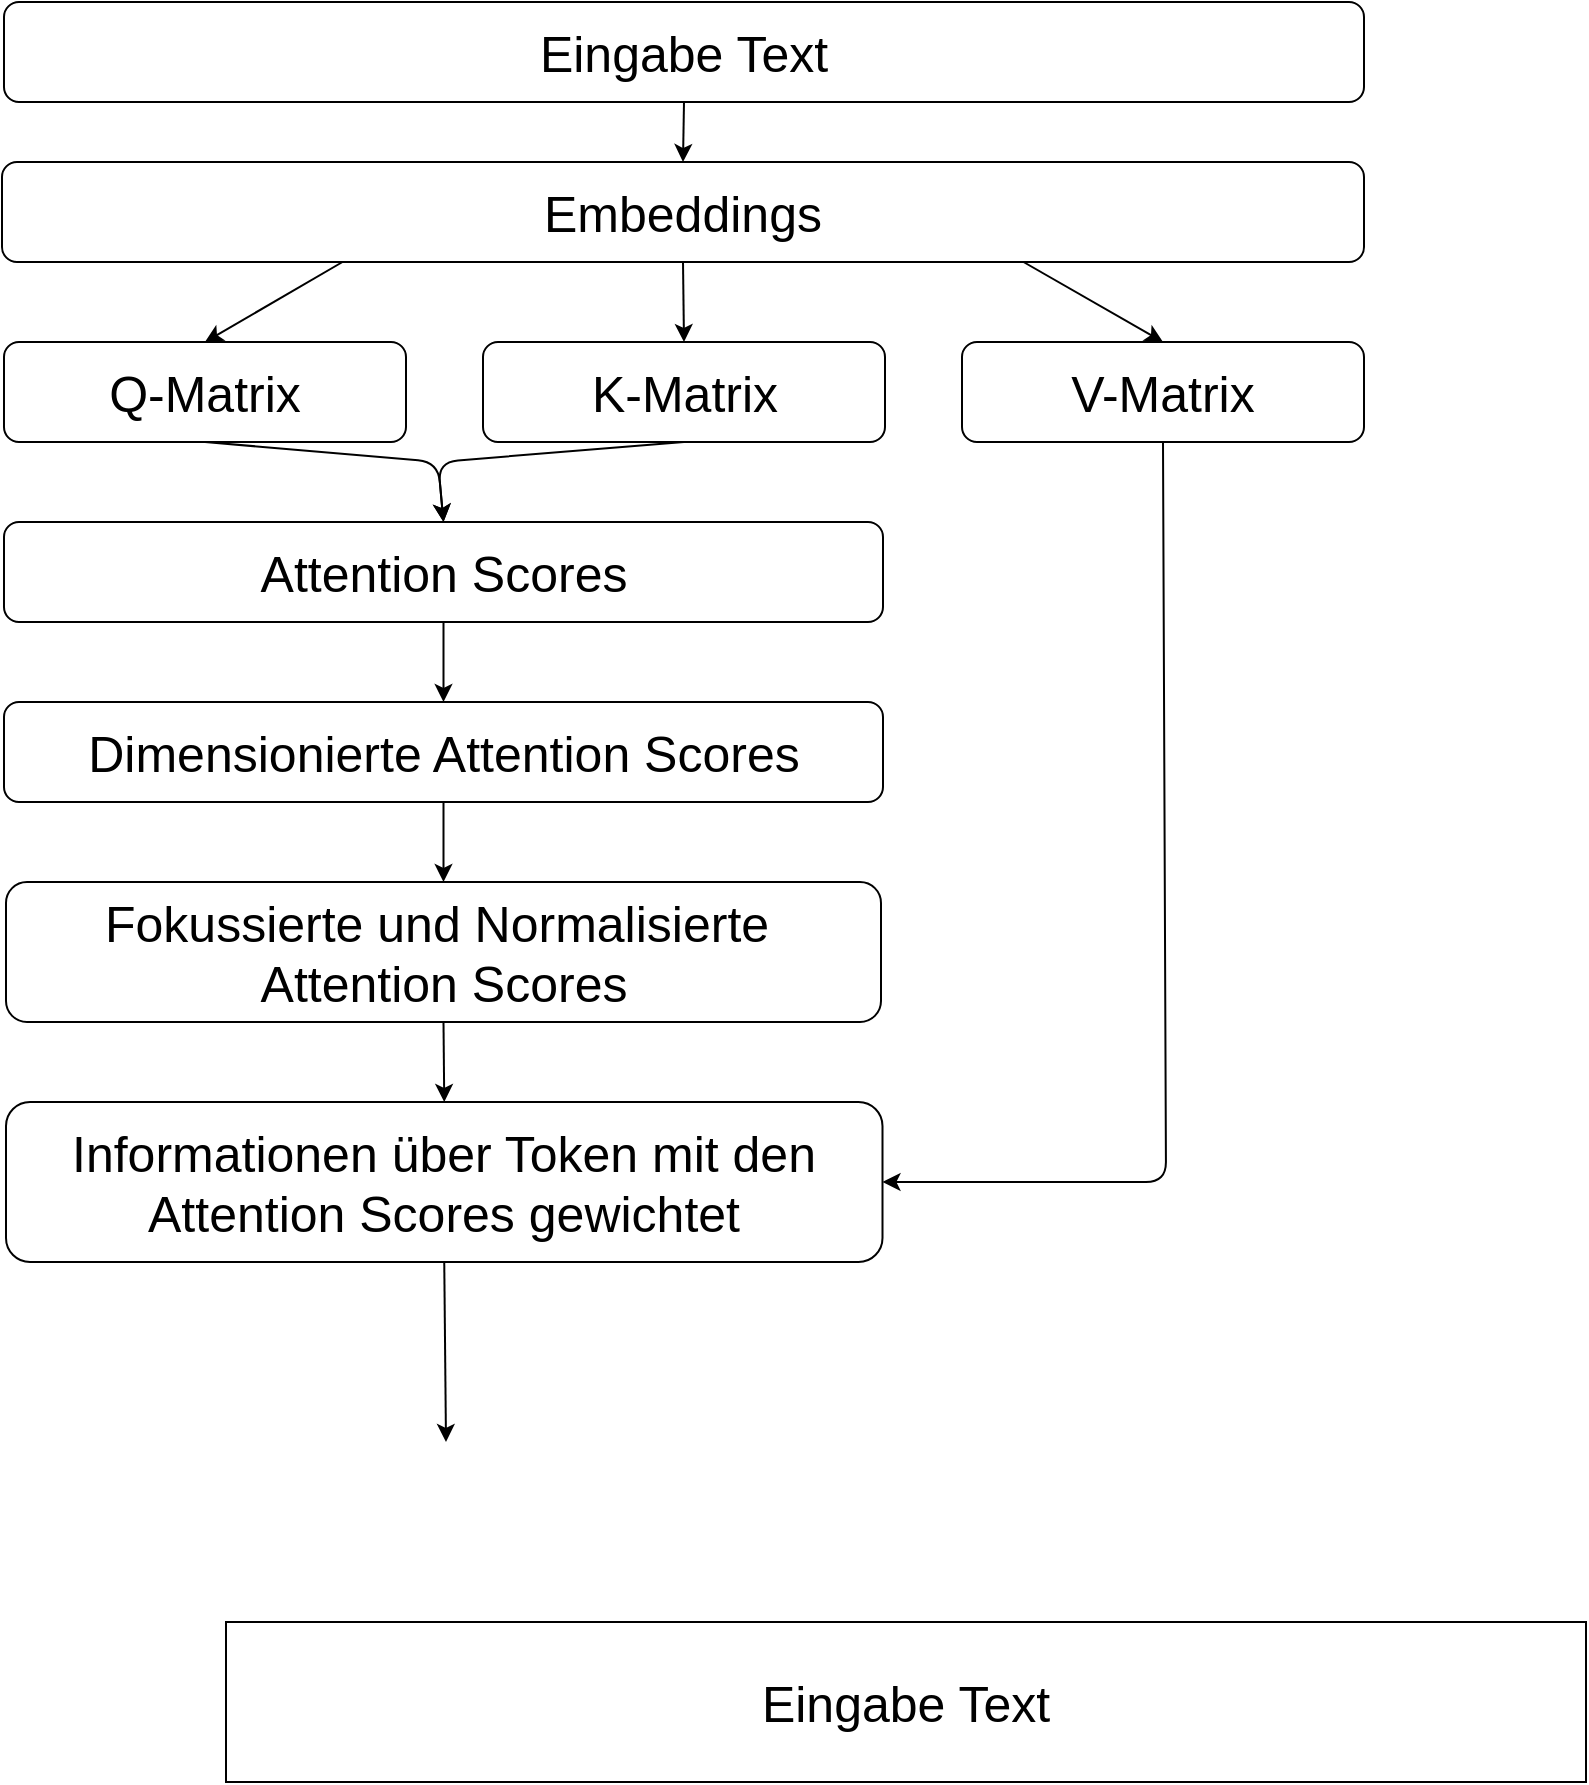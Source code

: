 <mxfile>
    <diagram id="7Lmh9rWAHzpO4N2nzPwp" name="Page-1">
        <mxGraphModel dx="920" dy="1413" grid="1" gridSize="10" guides="1" tooltips="1" connect="1" arrows="1" fold="1" page="1" pageScale="1" pageWidth="827" pageHeight="1169" math="0" shadow="0">
            <root>
                <mxCell id="0"/>
                <mxCell id="1" parent="0"/>
                <mxCell id="2" value="&lt;font style=&quot;font-size: 25px;&quot;&gt;Eingabe Text&lt;/font&gt;" style="rounded=0;whiteSpace=wrap;html=1;" vertex="1" parent="1">
                    <mxGeometry x="190" y="840" width="680" height="80" as="geometry"/>
                </mxCell>
                <mxCell id="8" style="edgeStyle=none;html=1;exitX=0.5;exitY=1;exitDx=0;exitDy=0;entryX=0.5;entryY=0;entryDx=0;entryDy=0;fontSize=25;" edge="1" parent="1" source="3" target="5">
                    <mxGeometry relative="1" as="geometry"/>
                </mxCell>
                <mxCell id="3" value="Eingabe Text" style="rounded=1;whiteSpace=wrap;html=1;fontSize=25;" vertex="1" parent="1">
                    <mxGeometry x="79" y="30" width="680" height="50" as="geometry"/>
                </mxCell>
                <mxCell id="12" style="edgeStyle=none;html=1;exitX=0.25;exitY=1;exitDx=0;exitDy=0;entryX=0.5;entryY=0;entryDx=0;entryDy=0;fontSize=25;" edge="1" parent="1" source="5" target="9">
                    <mxGeometry relative="1" as="geometry"/>
                </mxCell>
                <mxCell id="13" style="edgeStyle=none;html=1;exitX=0.5;exitY=1;exitDx=0;exitDy=0;entryX=0.5;entryY=0;entryDx=0;entryDy=0;fontSize=25;" edge="1" parent="1" source="5" target="11">
                    <mxGeometry relative="1" as="geometry"/>
                </mxCell>
                <mxCell id="14" style="edgeStyle=none;html=1;exitX=0.75;exitY=1;exitDx=0;exitDy=0;entryX=0.5;entryY=0;entryDx=0;entryDy=0;fontSize=25;" edge="1" parent="1" source="5" target="10">
                    <mxGeometry relative="1" as="geometry"/>
                </mxCell>
                <mxCell id="5" value="Embeddings" style="rounded=1;whiteSpace=wrap;html=1;fontSize=25;" vertex="1" parent="1">
                    <mxGeometry x="78" y="110" width="681" height="50" as="geometry"/>
                </mxCell>
                <mxCell id="26" style="edgeStyle=none;html=1;exitX=0.5;exitY=1;exitDx=0;exitDy=0;fontSize=25;" edge="1" parent="1" source="6">
                    <mxGeometry relative="1" as="geometry">
                        <mxPoint x="300" y="750" as="targetPoint"/>
                    </mxGeometry>
                </mxCell>
                <mxCell id="6" value="Informationen über Token mit den Attention Scores gewichtet" style="rounded=1;whiteSpace=wrap;html=1;fontSize=25;" vertex="1" parent="1">
                    <mxGeometry x="80" y="580" width="438.25" height="80" as="geometry"/>
                </mxCell>
                <mxCell id="16" style="edgeStyle=none;html=1;exitX=0.5;exitY=1;exitDx=0;exitDy=0;entryX=0.5;entryY=0;entryDx=0;entryDy=0;fontSize=25;" edge="1" parent="1" source="9" target="15">
                    <mxGeometry relative="1" as="geometry">
                        <Array as="points">
                            <mxPoint x="296" y="260"/>
                        </Array>
                    </mxGeometry>
                </mxCell>
                <mxCell id="9" value="Q-Matrix" style="rounded=1;whiteSpace=wrap;html=1;fontSize=25;" vertex="1" parent="1">
                    <mxGeometry x="79" y="200" width="201" height="50" as="geometry"/>
                </mxCell>
                <mxCell id="22" style="edgeStyle=none;html=1;exitX=0.5;exitY=1;exitDx=0;exitDy=0;entryX=1;entryY=0.5;entryDx=0;entryDy=0;fontSize=25;" edge="1" parent="1" source="10" target="6">
                    <mxGeometry relative="1" as="geometry">
                        <Array as="points">
                            <mxPoint x="660" y="620"/>
                        </Array>
                    </mxGeometry>
                </mxCell>
                <mxCell id="10" value="V-Matrix" style="rounded=1;whiteSpace=wrap;html=1;fontSize=25;" vertex="1" parent="1">
                    <mxGeometry x="558" y="200" width="201" height="50" as="geometry"/>
                </mxCell>
                <mxCell id="17" style="edgeStyle=none;html=1;exitX=0.5;exitY=1;exitDx=0;exitDy=0;fontSize=25;entryX=0.5;entryY=0;entryDx=0;entryDy=0;" edge="1" parent="1" source="11" target="15">
                    <mxGeometry relative="1" as="geometry">
                        <mxPoint x="290" y="290" as="targetPoint"/>
                        <Array as="points">
                            <mxPoint x="296" y="260"/>
                        </Array>
                    </mxGeometry>
                </mxCell>
                <mxCell id="11" value="K-Matrix" style="rounded=1;whiteSpace=wrap;html=1;fontSize=25;" vertex="1" parent="1">
                    <mxGeometry x="318.5" y="200" width="201" height="50" as="geometry"/>
                </mxCell>
                <mxCell id="19" style="edgeStyle=none;html=1;exitX=0.5;exitY=1;exitDx=0;exitDy=0;entryX=0.5;entryY=0;entryDx=0;entryDy=0;fontSize=25;" edge="1" parent="1" source="15" target="18">
                    <mxGeometry relative="1" as="geometry"/>
                </mxCell>
                <mxCell id="15" value="Attention Scores" style="rounded=1;whiteSpace=wrap;html=1;fontSize=25;" vertex="1" parent="1">
                    <mxGeometry x="79" y="290" width="439.5" height="50" as="geometry"/>
                </mxCell>
                <mxCell id="21" style="edgeStyle=none;html=1;exitX=0.5;exitY=1;exitDx=0;exitDy=0;entryX=0.5;entryY=0;entryDx=0;entryDy=0;fontSize=25;" edge="1" parent="1" source="18" target="20">
                    <mxGeometry relative="1" as="geometry"/>
                </mxCell>
                <mxCell id="18" value="Dimensionierte Attention Scores" style="rounded=1;whiteSpace=wrap;html=1;fontSize=25;" vertex="1" parent="1">
                    <mxGeometry x="79" y="380" width="439.5" height="50" as="geometry"/>
                </mxCell>
                <mxCell id="23" style="edgeStyle=none;html=1;exitX=0.5;exitY=1;exitDx=0;exitDy=0;entryX=0.5;entryY=0;entryDx=0;entryDy=0;fontSize=25;" edge="1" parent="1" source="20" target="6">
                    <mxGeometry relative="1" as="geometry"/>
                </mxCell>
                <mxCell id="20" value="Fokussierte und Normalisierte&amp;nbsp; Attention Scores" style="rounded=1;whiteSpace=wrap;html=1;fontSize=25;" vertex="1" parent="1">
                    <mxGeometry x="80" y="470" width="437.5" height="70" as="geometry"/>
                </mxCell>
            </root>
        </mxGraphModel>
    </diagram>
</mxfile>